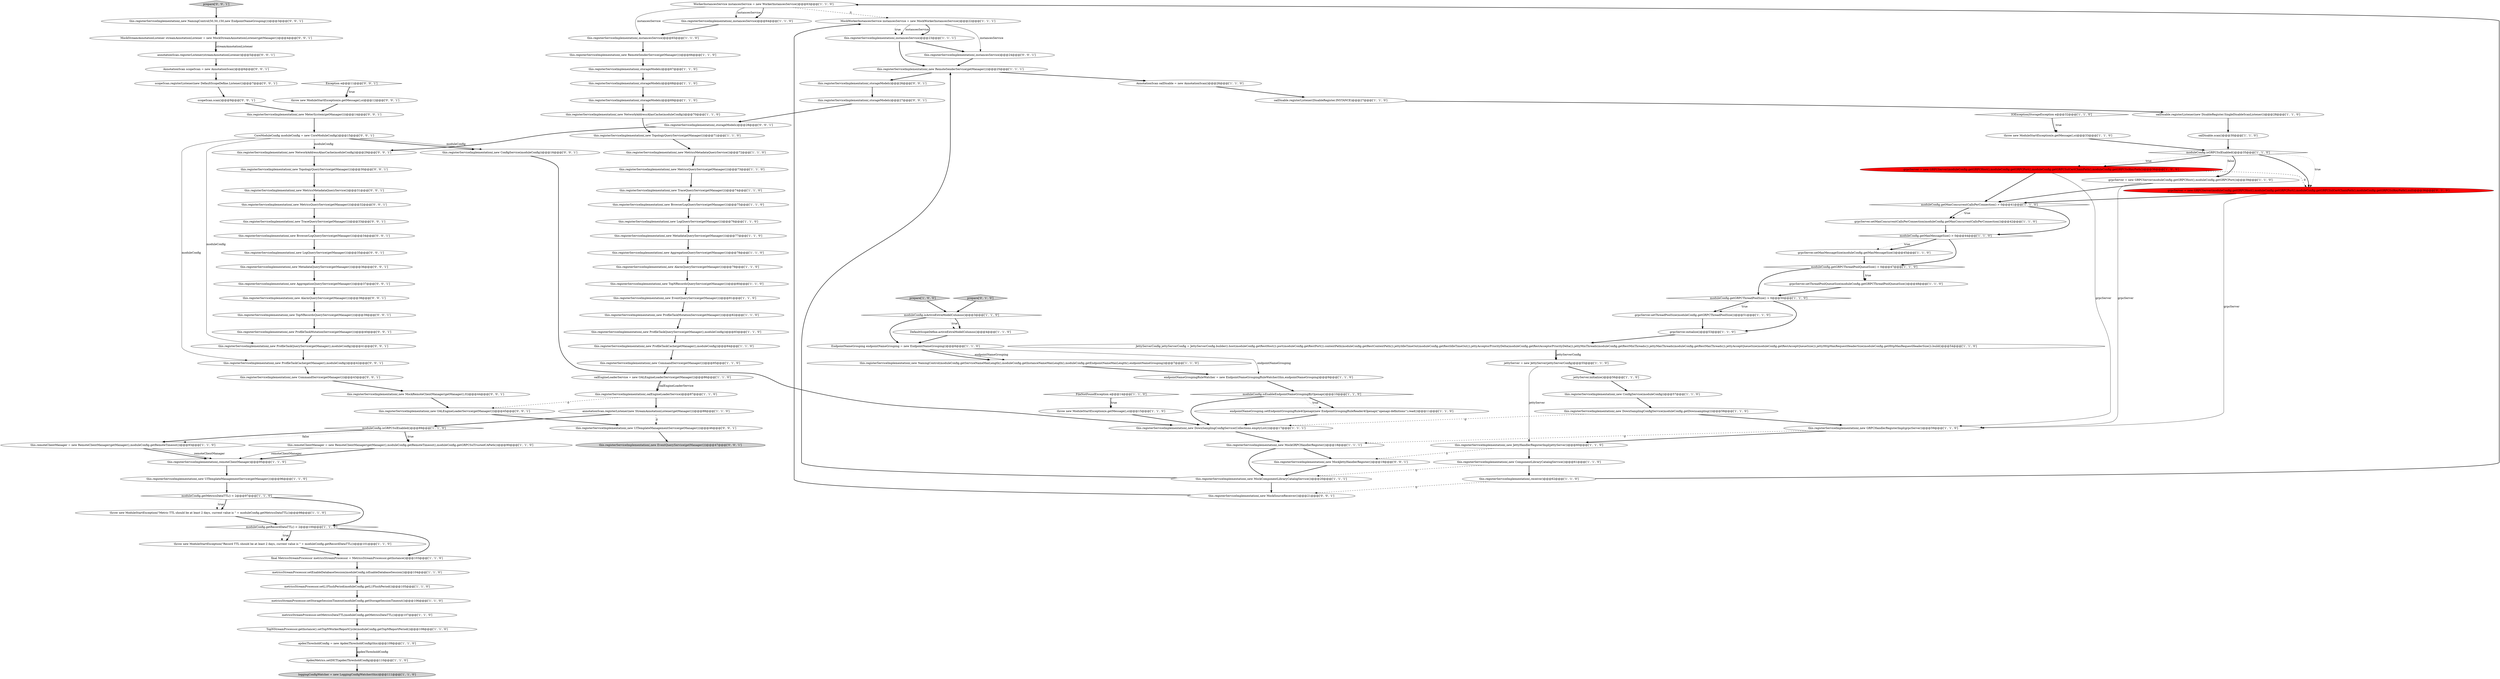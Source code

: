 digraph {
96 [style = filled, label = "this.registerServiceImplementation(,new MetricsMetadataQueryService())@@@31@@@['0', '0', '1']", fillcolor = white, shape = ellipse image = "AAA0AAABBB3BBB"];
31 [style = filled, label = "this.remoteClientManager = new RemoteClientManager(getManager(),moduleConfig.getRemoteTimeout(),moduleConfig.getGRPCSslTrustedCAPath())@@@90@@@['1', '1', '0']", fillcolor = white, shape = ellipse image = "AAA0AAABBB1BBB"];
88 [style = filled, label = "grpcServer = new GRPCServer(moduleConfig.getGRPCHost(),moduleConfig.getGRPCPort(),moduleConfig.getGRPCSslCertChainPath(),moduleConfig.getGRPCSslKeyPath(),null)@@@36@@@['0', '1', '0']", fillcolor = red, shape = ellipse image = "AAA1AAABBB2BBB"];
71 [style = filled, label = "this.registerServiceImplementation(,new GRPCHandlerRegisterImpl(grpcServer))@@@59@@@['1', '1', '0']", fillcolor = white, shape = ellipse image = "AAA0AAABBB1BBB"];
78 [style = filled, label = "endpointNameGroupingRuleWatcher = new EndpointNameGroupingRuleWatcher(this,endpointNameGrouping)@@@9@@@['1', '1', '0']", fillcolor = white, shape = ellipse image = "AAA0AAABBB1BBB"];
98 [style = filled, label = "this.registerServiceImplementation(,new UITemplateManagementService(getManager()))@@@46@@@['0', '0', '1']", fillcolor = white, shape = ellipse image = "AAA0AAABBB3BBB"];
104 [style = filled, label = "this.registerServiceImplementation(,instancesService)@@@24@@@['0', '0', '1']", fillcolor = white, shape = ellipse image = "AAA0AAABBB3BBB"];
72 [style = filled, label = "throw new ModuleStartException(e.getMessage(),e)@@@15@@@['1', '1', '0']", fillcolor = white, shape = ellipse image = "AAA0AAABBB1BBB"];
67 [style = filled, label = "oalEngineLoaderService = new OALEngineLoaderService(getManager())@@@86@@@['1', '1', '0']", fillcolor = white, shape = ellipse image = "AAA0AAABBB1BBB"];
80 [style = filled, label = "this.registerServiceImplementation(,instancesService)@@@23@@@['1', '1', '1']", fillcolor = white, shape = ellipse image = "AAA0AAABBB1BBB"];
86 [style = filled, label = "this.registerServiceImplementation(,new JettyHandlerRegisterImpl(jettyServer))@@@60@@@['1', '1', '0']", fillcolor = white, shape = ellipse image = "AAA0AAABBB1BBB"];
83 [style = filled, label = "jettyServer.initialize()@@@56@@@['1', '1', '0']", fillcolor = white, shape = ellipse image = "AAA0AAABBB1BBB"];
23 [style = filled, label = "IOException|StorageException e@@@32@@@['1', '1', '0']", fillcolor = white, shape = diamond image = "AAA0AAABBB1BBB"];
27 [style = filled, label = "throw new ModuleStartException(\"Record TTL should be at least 2 days, current value is \" + moduleConfig.getRecordDataTTL())@@@101@@@['1', '1', '0']", fillcolor = white, shape = ellipse image = "AAA0AAABBB1BBB"];
20 [style = filled, label = "throw new ModuleStartException(e.getMessage(),e)@@@33@@@['1', '1', '0']", fillcolor = white, shape = ellipse image = "AAA0AAABBB1BBB"];
29 [style = filled, label = "ApdexMetrics.setDICT(apdexThresholdConfig)@@@110@@@['1', '1', '0']", fillcolor = white, shape = ellipse image = "AAA0AAABBB1BBB"];
12 [style = filled, label = "this.registerServiceImplementation(,new AlarmQueryService(getManager()))@@@79@@@['1', '1', '0']", fillcolor = white, shape = ellipse image = "AAA0AAABBB1BBB"];
15 [style = filled, label = "moduleConfig.getRecordDataTTL() < 2@@@100@@@['1', '1', '0']", fillcolor = white, shape = diamond image = "AAA0AAABBB1BBB"];
13 [style = filled, label = "this.registerServiceImplementation(,new ComponentLibraryCatalogService())@@@61@@@['1', '1', '0']", fillcolor = white, shape = ellipse image = "AAA0AAABBB1BBB"];
49 [style = filled, label = "this.registerServiceImplementation(,storageModels)@@@67@@@['1', '1', '0']", fillcolor = white, shape = ellipse image = "AAA0AAABBB1BBB"];
108 [style = filled, label = "this.registerServiceImplementation(,storageModels)@@@28@@@['0', '0', '1']", fillcolor = white, shape = ellipse image = "AAA0AAABBB3BBB"];
50 [style = filled, label = "this.registerServiceImplementation(,new ProfileTaskMutationService(getManager()))@@@82@@@['1', '1', '0']", fillcolor = white, shape = ellipse image = "AAA0AAABBB1BBB"];
2 [style = filled, label = "this.registerServiceImplementation(,new MockComponentLibraryCatalogService())@@@20@@@['1', '1', '1']", fillcolor = white, shape = ellipse image = "AAA0AAABBB1BBB"];
76 [style = filled, label = "DefaultScopeDefine.activeExtraModelColumns()@@@4@@@['1', '1', '0']", fillcolor = white, shape = ellipse image = "AAA0AAABBB1BBB"];
125 [style = filled, label = "this.registerServiceImplementation(,new LogQueryService(getManager()))@@@35@@@['0', '0', '1']", fillcolor = white, shape = ellipse image = "AAA0AAABBB3BBB"];
4 [style = filled, label = "annotationScan.registerListener(new StreamAnnotationListener(getManager()))@@@88@@@['1', '1', '0']", fillcolor = white, shape = ellipse image = "AAA0AAABBB1BBB"];
55 [style = filled, label = "moduleConfig.getMaxMessageSize() > 0@@@44@@@['1', '1', '0']", fillcolor = white, shape = diamond image = "AAA0AAABBB1BBB"];
116 [style = filled, label = "this.registerServiceImplementation(,new MockJettyHandlerRegister())@@@19@@@['0', '0', '1']", fillcolor = white, shape = ellipse image = "AAA0AAABBB3BBB"];
102 [style = filled, label = "CoreModuleConfig moduleConfig = new CoreModuleConfig()@@@15@@@['0', '0', '1']", fillcolor = white, shape = ellipse image = "AAA0AAABBB3BBB"];
112 [style = filled, label = "this.registerServiceImplementation(,new MeterSystem(getManager()))@@@14@@@['0', '0', '1']", fillcolor = white, shape = ellipse image = "AAA0AAABBB3BBB"];
60 [style = filled, label = "metricsStreamProcessor.setStorageSessionTimeout(moduleConfig.getStorageSessionTimeout())@@@106@@@['1', '1', '0']", fillcolor = white, shape = ellipse image = "AAA0AAABBB1BBB"];
93 [style = filled, label = "this.registerServiceImplementation(,new MetadataQueryService(getManager()))@@@36@@@['0', '0', '1']", fillcolor = white, shape = ellipse image = "AAA0AAABBB3BBB"];
35 [style = filled, label = "this.registerServiceImplementation(,instancesService)@@@64@@@['1', '1', '0']", fillcolor = white, shape = ellipse image = "AAA0AAABBB1BBB"];
101 [style = filled, label = "annotationScan.registerListener(streamAnnotationListener)@@@5@@@['0', '0', '1']", fillcolor = white, shape = ellipse image = "AAA0AAABBB3BBB"];
121 [style = filled, label = "this.registerServiceImplementation(,storageModels)@@@26@@@['0', '0', '1']", fillcolor = white, shape = ellipse image = "AAA0AAABBB3BBB"];
16 [style = filled, label = "grpcServer.initialize()@@@53@@@['1', '1', '0']", fillcolor = white, shape = ellipse image = "AAA0AAABBB1BBB"];
118 [style = filled, label = "this.registerServiceImplementation(,new MockSourceReceiver())@@@21@@@['0', '0', '1']", fillcolor = white, shape = ellipse image = "AAA0AAABBB3BBB"];
120 [style = filled, label = "this.registerServiceImplementation(,new NamingControl(50,50,150,new EndpointNameGrouping()))@@@3@@@['0', '0', '1']", fillcolor = white, shape = ellipse image = "AAA0AAABBB3BBB"];
21 [style = filled, label = "metricsStreamProcessor.setEnableDatabaseSession(moduleConfig.isEnableDatabaseSession())@@@104@@@['1', '1', '0']", fillcolor = white, shape = ellipse image = "AAA0AAABBB1BBB"];
41 [style = filled, label = "this.registerServiceImplementation(,new ProfileTaskQueryService(getManager(),moduleConfig))@@@83@@@['1', '1', '0']", fillcolor = white, shape = ellipse image = "AAA0AAABBB1BBB"];
73 [style = filled, label = "oalDisable.registerListener(DisableRegister.INSTANCE)@@@27@@@['1', '1', '0']", fillcolor = white, shape = ellipse image = "AAA0AAABBB1BBB"];
110 [style = filled, label = "this.registerServiceImplementation(,new TraceQueryService(getManager()))@@@33@@@['0', '0', '1']", fillcolor = white, shape = ellipse image = "AAA0AAABBB3BBB"];
39 [style = filled, label = "grpcServer.setThreadPoolQueueSize(moduleConfig.getGRPCThreadPoolQueueSize())@@@48@@@['1', '1', '0']", fillcolor = white, shape = ellipse image = "AAA0AAABBB1BBB"];
106 [style = filled, label = "scopeScan.registerListener(new DefaultScopeDefine.Listener())@@@7@@@['0', '0', '1']", fillcolor = white, shape = ellipse image = "AAA0AAABBB3BBB"];
85 [style = filled, label = "grpcServer = new GRPCServer(moduleConfig.getGRPCHost(),moduleConfig.getGRPCPort(),moduleConfig.getGRPCSslCertChainPath(),moduleConfig.getGRPCSslKeyPath())@@@36@@@['1', '0', '0']", fillcolor = red, shape = ellipse image = "AAA1AAABBB1BBB"];
34 [style = filled, label = "this.registerServiceImplementation(,new TopologyQueryService(getManager()))@@@71@@@['1', '1', '0']", fillcolor = white, shape = ellipse image = "AAA0AAABBB1BBB"];
54 [style = filled, label = "prepare['1', '0', '0']", fillcolor = lightgray, shape = diamond image = "AAA0AAABBB1BBB"];
58 [style = filled, label = "this.registerServiceImplementation(,new MetadataQueryService(getManager()))@@@77@@@['1', '1', '0']", fillcolor = white, shape = ellipse image = "AAA0AAABBB1BBB"];
79 [style = filled, label = "moduleConfig.getGRPCThreadPoolSize() > 0@@@50@@@['1', '1', '0']", fillcolor = white, shape = diamond image = "AAA0AAABBB1BBB"];
61 [style = filled, label = "final MetricsStreamProcessor metricsStreamProcessor = MetricsStreamProcessor.getInstance()@@@103@@@['1', '1', '0']", fillcolor = white, shape = ellipse image = "AAA0AAABBB1BBB"];
66 [style = filled, label = "metricsStreamProcessor.setMetricsDataTTL(moduleConfig.getMetricsDataTTL())@@@107@@@['1', '1', '0']", fillcolor = white, shape = ellipse image = "AAA0AAABBB1BBB"];
97 [style = filled, label = "this.registerServiceImplementation(,new BrowserLogQueryService(getManager()))@@@34@@@['0', '0', '1']", fillcolor = white, shape = ellipse image = "AAA0AAABBB3BBB"];
64 [style = filled, label = "this.registerServiceImplementation(,oalEngineLoaderService)@@@87@@@['1', '1', '0']", fillcolor = white, shape = ellipse image = "AAA0AAABBB1BBB"];
57 [style = filled, label = "this.registerServiceImplementation(,storageModels)@@@69@@@['1', '1', '0']", fillcolor = white, shape = ellipse image = "AAA0AAABBB1BBB"];
63 [style = filled, label = "moduleConfig.isGRPCSslEnabled()@@@89@@@['1', '1', '0']", fillcolor = white, shape = diamond image = "AAA0AAABBB1BBB"];
65 [style = filled, label = "FileNotFoundException e@@@14@@@['1', '1', '0']", fillcolor = white, shape = diamond image = "AAA0AAABBB1BBB"];
100 [style = filled, label = "this.registerServiceImplementation(,new AggregationQueryService(getManager()))@@@37@@@['0', '0', '1']", fillcolor = white, shape = ellipse image = "AAA0AAABBB3BBB"];
19 [style = filled, label = "this.registerServiceImplementation(,new NamingControl(moduleConfig.getServiceNameMaxLength(),moduleConfig.getInstanceNameMaxLength(),moduleConfig.getEndpointNameMaxLength(),endpointNameGrouping))@@@7@@@['1', '1', '0']", fillcolor = white, shape = ellipse image = "AAA0AAABBB1BBB"];
114 [style = filled, label = "this.registerServiceImplementation(,new ProfileTaskCache(getManager(),moduleConfig))@@@42@@@['0', '0', '1']", fillcolor = white, shape = ellipse image = "AAA0AAABBB3BBB"];
37 [style = filled, label = "this.registerServiceImplementation(,new RemoteSenderService(getManager()))@@@66@@@['1', '1', '0']", fillcolor = white, shape = ellipse image = "AAA0AAABBB1BBB"];
70 [style = filled, label = "this.registerServiceImplementation(,new BrowserLogQueryService(getManager()))@@@75@@@['1', '1', '0']", fillcolor = white, shape = ellipse image = "AAA0AAABBB1BBB"];
124 [style = filled, label = "this.registerServiceImplementation(,storageModels)@@@27@@@['0', '0', '1']", fillcolor = white, shape = ellipse image = "AAA0AAABBB3BBB"];
5 [style = filled, label = "this.registerServiceImplementation(,new RemoteSenderService(getManager()))@@@25@@@['1', '1', '1']", fillcolor = white, shape = ellipse image = "AAA0AAABBB1BBB"];
75 [style = filled, label = "this.registerServiceImplementation(,new CommandService(getManager()))@@@85@@@['1', '1', '0']", fillcolor = white, shape = ellipse image = "AAA0AAABBB1BBB"];
95 [style = filled, label = "this.registerServiceImplementation(,new ConfigService(moduleConfig))@@@16@@@['0', '0', '1']", fillcolor = white, shape = ellipse image = "AAA0AAABBB3BBB"];
91 [style = filled, label = "this.registerServiceImplementation(,new TopNRecordsQueryService(getManager()))@@@39@@@['0', '0', '1']", fillcolor = white, shape = ellipse image = "AAA0AAABBB3BBB"];
103 [style = filled, label = "this.registerServiceImplementation(,new EventQueryService(getManager()))@@@47@@@['0', '0', '1']", fillcolor = lightgray, shape = ellipse image = "AAA0AAABBB3BBB"];
30 [style = filled, label = "MockWorkerInstancesService instancesService = new MockWorkerInstancesService()@@@22@@@['1', '1', '1']", fillcolor = white, shape = ellipse image = "AAA0AAABBB1BBB"];
117 [style = filled, label = "this.registerServiceImplementation(,new CommandService(getManager()))@@@43@@@['0', '0', '1']", fillcolor = white, shape = ellipse image = "AAA0AAABBB3BBB"];
22 [style = filled, label = "oalDisable.registerListener(new DisableRegister.SingleDisableScanListener())@@@28@@@['1', '1', '0']", fillcolor = white, shape = ellipse image = "AAA0AAABBB1BBB"];
74 [style = filled, label = "this.registerServiceImplementation(,new LogQueryService(getManager()))@@@76@@@['1', '1', '0']", fillcolor = white, shape = ellipse image = "AAA0AAABBB1BBB"];
24 [style = filled, label = "moduleConfig.getMaxConcurrentCallsPerConnection() > 0@@@41@@@['1', '1', '0']", fillcolor = white, shape = diamond image = "AAA0AAABBB1BBB"];
6 [style = filled, label = "grpcServer.setMaxMessageSize(moduleConfig.getMaxMessageSize())@@@45@@@['1', '1', '0']", fillcolor = white, shape = ellipse image = "AAA0AAABBB1BBB"];
119 [style = filled, label = "this.registerServiceImplementation(,new NetworkAddressAliasCache(moduleConfig))@@@29@@@['0', '0', '1']", fillcolor = white, shape = ellipse image = "AAA0AAABBB3BBB"];
33 [style = filled, label = "this.registerServiceImplementation(,new DownSamplingConfigService(Collections.emptyList()))@@@17@@@['1', '1', '1']", fillcolor = white, shape = ellipse image = "AAA0AAABBB1BBB"];
44 [style = filled, label = "this.registerServiceImplementation(,new DownSamplingConfigService(moduleConfig.getDownsampling()))@@@58@@@['1', '1', '0']", fillcolor = white, shape = ellipse image = "AAA0AAABBB1BBB"];
69 [style = filled, label = "this.registerServiceImplementation(,new AggregationQueryService(getManager()))@@@78@@@['1', '1', '0']", fillcolor = white, shape = ellipse image = "AAA0AAABBB1BBB"];
87 [style = filled, label = "prepare['0', '1', '0']", fillcolor = lightgray, shape = diamond image = "AAA0AAABBB2BBB"];
0 [style = filled, label = "this.registerServiceImplementation(,storageModels)@@@68@@@['1', '1', '0']", fillcolor = white, shape = ellipse image = "AAA0AAABBB1BBB"];
3 [style = filled, label = "endpointNameGrouping.setEndpointGroupingRule4Openapi(new EndpointGroupingRuleReader4Openapi(\"openapi-definitions\").read())@@@11@@@['1', '1', '0']", fillcolor = white, shape = ellipse image = "AAA0AAABBB1BBB"];
25 [style = filled, label = "this.registerServiceImplementation(,new ProfileTaskCache(getManager(),moduleConfig))@@@84@@@['1', '1', '0']", fillcolor = white, shape = ellipse image = "AAA0AAABBB1BBB"];
45 [style = filled, label = "this.registerServiceImplementation(,receiver)@@@62@@@['1', '1', '0']", fillcolor = white, shape = ellipse image = "AAA0AAABBB1BBB"];
115 [style = filled, label = "throw new ModuleStartException(e.getMessage(),e)@@@12@@@['0', '0', '1']", fillcolor = white, shape = ellipse image = "AAA0AAABBB3BBB"];
89 [style = filled, label = "scopeScan.scan()@@@9@@@['0', '0', '1']", fillcolor = white, shape = ellipse image = "AAA0AAABBB3BBB"];
123 [style = filled, label = "this.registerServiceImplementation(,new ProfileTaskQueryService(getManager(),moduleConfig))@@@41@@@['0', '0', '1']", fillcolor = white, shape = ellipse image = "AAA0AAABBB3BBB"];
1 [style = filled, label = "this.registerServiceImplementation(,instancesService)@@@65@@@['1', '1', '0']", fillcolor = white, shape = ellipse image = "AAA0AAABBB1BBB"];
42 [style = filled, label = "moduleConfig.isGRPCSslEnabled()@@@35@@@['1', '1', '0']", fillcolor = white, shape = diamond image = "AAA0AAABBB1BBB"];
82 [style = filled, label = "this.registerServiceImplementation(,new MockGRPCHandlerRegister())@@@18@@@['1', '1', '1']", fillcolor = white, shape = ellipse image = "AAA0AAABBB1BBB"];
53 [style = filled, label = "metricsStreamProcessor.setL1FlushPeriod(moduleConfig.getL1FlushPeriod())@@@105@@@['1', '1', '0']", fillcolor = white, shape = ellipse image = "AAA0AAABBB1BBB"];
40 [style = filled, label = "this.registerServiceImplementation(,new TraceQueryService(getManager()))@@@74@@@['1', '1', '0']", fillcolor = white, shape = ellipse image = "AAA0AAABBB1BBB"];
8 [style = filled, label = "this.registerServiceImplementation(,new ConfigService(moduleConfig))@@@57@@@['1', '1', '0']", fillcolor = white, shape = ellipse image = "AAA0AAABBB1BBB"];
46 [style = filled, label = "grpcServer.setThreadPoolSize(moduleConfig.getGRPCThreadPoolSize())@@@51@@@['1', '1', '0']", fillcolor = white, shape = ellipse image = "AAA0AAABBB1BBB"];
43 [style = filled, label = "moduleConfig.getGRPCThreadPoolQueueSize() > 0@@@47@@@['1', '1', '0']", fillcolor = white, shape = diamond image = "AAA0AAABBB1BBB"];
77 [style = filled, label = "this.registerServiceImplementation(,new TopNRecordsQueryService(getManager()))@@@80@@@['1', '1', '0']", fillcolor = white, shape = ellipse image = "AAA0AAABBB1BBB"];
36 [style = filled, label = "grpcServer.setMaxConcurrentCallsPerConnection(moduleConfig.getMaxConcurrentCallsPerConnection())@@@42@@@['1', '1', '0']", fillcolor = white, shape = ellipse image = "AAA0AAABBB1BBB"];
94 [style = filled, label = "this.registerServiceImplementation(,new MockRemoteClientManager(getManager(),0))@@@44@@@['0', '0', '1']", fillcolor = white, shape = ellipse image = "AAA0AAABBB3BBB"];
47 [style = filled, label = "WorkerInstancesService instancesService = new WorkerInstancesService()@@@63@@@['1', '1', '0']", fillcolor = white, shape = ellipse image = "AAA0AAABBB1BBB"];
48 [style = filled, label = "moduleConfig.isActiveExtraModelColumns()@@@3@@@['1', '1', '0']", fillcolor = white, shape = diamond image = "AAA0AAABBB1BBB"];
122 [style = filled, label = "this.registerServiceImplementation(,new OALEngineLoaderService(getManager()))@@@45@@@['0', '0', '1']", fillcolor = white, shape = ellipse image = "AAA0AAABBB3BBB"];
52 [style = filled, label = "this.registerServiceImplementation(,new UITemplateManagementService(getManager()))@@@96@@@['1', '1', '0']", fillcolor = white, shape = ellipse image = "AAA0AAABBB1BBB"];
81 [style = filled, label = "this.registerServiceImplementation(,new MetricsMetadataQueryService())@@@72@@@['1', '1', '0']", fillcolor = white, shape = ellipse image = "AAA0AAABBB1BBB"];
17 [style = filled, label = "EndpointNameGrouping endpointNameGrouping = new EndpointNameGrouping()@@@6@@@['1', '1', '0']", fillcolor = white, shape = ellipse image = "AAA0AAABBB1BBB"];
28 [style = filled, label = "moduleConfig.isEnableEndpointNameGroupingByOpenapi()@@@10@@@['1', '1', '0']", fillcolor = white, shape = diamond image = "AAA0AAABBB1BBB"];
109 [style = filled, label = "this.registerServiceImplementation(,new ProfileTaskMutationService(getManager()))@@@40@@@['0', '0', '1']", fillcolor = white, shape = ellipse image = "AAA0AAABBB3BBB"];
7 [style = filled, label = "jettyServer = new JettyServer(jettyServerConfig)@@@55@@@['1', '1', '0']", fillcolor = white, shape = ellipse image = "AAA0AAABBB1BBB"];
99 [style = filled, label = "Exception e@@@11@@@['0', '0', '1']", fillcolor = white, shape = diamond image = "AAA0AAABBB3BBB"];
107 [style = filled, label = "this.registerServiceImplementation(,new AlarmQueryService(getManager()))@@@38@@@['0', '0', '1']", fillcolor = white, shape = ellipse image = "AAA0AAABBB3BBB"];
18 [style = filled, label = "oalDisable.scan()@@@30@@@['1', '1', '0']", fillcolor = white, shape = ellipse image = "AAA0AAABBB1BBB"];
90 [style = filled, label = "prepare['0', '0', '1']", fillcolor = lightgray, shape = diamond image = "AAA0AAABBB3BBB"];
105 [style = filled, label = "AnnotationScan scopeScan = new AnnotationScan()@@@6@@@['0', '0', '1']", fillcolor = white, shape = ellipse image = "AAA0AAABBB3BBB"];
68 [style = filled, label = "TopNStreamProcessor.getInstance().setTopNWorkerReportCycle(moduleConfig.getTopNReportPeriod())@@@108@@@['1', '1', '0']", fillcolor = white, shape = ellipse image = "AAA0AAABBB1BBB"];
84 [style = filled, label = "throw new ModuleStartException(\"Metric TTL should be at least 2 days, current value is \" + moduleConfig.getMetricsDataTTL())@@@98@@@['1', '1', '0']", fillcolor = white, shape = ellipse image = "AAA0AAABBB1BBB"];
14 [style = filled, label = "apdexThresholdConfig = new ApdexThresholdConfig(this)@@@109@@@['1', '1', '0']", fillcolor = white, shape = ellipse image = "AAA0AAABBB1BBB"];
113 [style = filled, label = "this.registerServiceImplementation(,new TopologyQueryService(getManager()))@@@30@@@['0', '0', '1']", fillcolor = white, shape = ellipse image = "AAA0AAABBB3BBB"];
10 [style = filled, label = "AnnotationScan oalDisable = new AnnotationScan()@@@26@@@['1', '1', '0']", fillcolor = white, shape = ellipse image = "AAA0AAABBB1BBB"];
9 [style = filled, label = "loggingConfigWatcher = new LoggingConfigWatcher(this)@@@111@@@['1', '1', '0']", fillcolor = lightgray, shape = ellipse image = "AAA0AAABBB1BBB"];
56 [style = filled, label = "JettyServerConfig jettyServerConfig = JettyServerConfig.builder().host(moduleConfig.getRestHost()).port(moduleConfig.getRestPort()).contextPath(moduleConfig.getRestContextPath()).jettyIdleTimeOut(moduleConfig.getRestIdleTimeOut()).jettyAcceptorPriorityDelta(moduleConfig.getRestAcceptorPriorityDelta()).jettyMinThreads(moduleConfig.getRestMinThreads()).jettyMaxThreads(moduleConfig.getRestMaxThreads()).jettyAcceptQueueSize(moduleConfig.getRestAcceptQueueSize()).jettyHttpMaxRequestHeaderSize(moduleConfig.getHttpMaxRequestHeaderSize()).build()@@@54@@@['1', '1', '0']", fillcolor = white, shape = ellipse image = "AAA0AAABBB1BBB"];
92 [style = filled, label = "this.registerServiceImplementation(,new MetricsQueryService(getManager()))@@@32@@@['0', '0', '1']", fillcolor = white, shape = ellipse image = "AAA0AAABBB3BBB"];
51 [style = filled, label = "this.registerServiceImplementation(,new MetricsQueryService(getManager()))@@@73@@@['1', '1', '0']", fillcolor = white, shape = ellipse image = "AAA0AAABBB1BBB"];
111 [style = filled, label = "MockStreamAnnotationListener streamAnnotationListener = new MockStreamAnnotationListener(getManager())@@@4@@@['0', '0', '1']", fillcolor = white, shape = ellipse image = "AAA0AAABBB3BBB"];
26 [style = filled, label = "this.remoteClientManager = new RemoteClientManager(getManager(),moduleConfig.getRemoteTimeout())@@@93@@@['1', '1', '0']", fillcolor = white, shape = ellipse image = "AAA0AAABBB1BBB"];
59 [style = filled, label = "this.registerServiceImplementation(,remoteClientManager)@@@95@@@['1', '1', '0']", fillcolor = white, shape = ellipse image = "AAA0AAABBB1BBB"];
11 [style = filled, label = "grpcServer = new GRPCServer(moduleConfig.getGRPCHost(),moduleConfig.getGRPCPort())@@@39@@@['1', '1', '0']", fillcolor = white, shape = ellipse image = "AAA0AAABBB1BBB"];
32 [style = filled, label = "this.registerServiceImplementation(,new EventQueryService(getManager()))@@@81@@@['1', '1', '0']", fillcolor = white, shape = ellipse image = "AAA0AAABBB1BBB"];
62 [style = filled, label = "moduleConfig.getMetricsDataTTL() < 2@@@97@@@['1', '1', '0']", fillcolor = white, shape = diamond image = "AAA0AAABBB1BBB"];
38 [style = filled, label = "this.registerServiceImplementation(,new NetworkAddressAliasCache(moduleConfig))@@@70@@@['1', '1', '0']", fillcolor = white, shape = ellipse image = "AAA0AAABBB1BBB"];
44->71 [style = bold, label=""];
6->43 [style = bold, label=""];
86->116 [style = dashed, label="0"];
44->33 [style = dashed, label="0"];
71->82 [style = dashed, label="0"];
122->98 [style = bold, label=""];
37->49 [style = bold, label=""];
4->63 [style = bold, label=""];
15->61 [style = bold, label=""];
101->105 [style = bold, label=""];
19->78 [style = bold, label=""];
11->71 [style = solid, label="grpcServer"];
107->91 [style = bold, label=""];
99->115 [style = bold, label=""];
47->30 [style = dashed, label="0"];
62->84 [style = dotted, label="true"];
49->0 [style = bold, label=""];
85->88 [style = dashed, label="0"];
48->76 [style = dotted, label="true"];
95->33 [style = bold, label=""];
8->44 [style = bold, label=""];
116->2 [style = bold, label=""];
76->17 [style = bold, label=""];
100->107 [style = bold, label=""];
36->55 [style = bold, label=""];
72->33 [style = bold, label=""];
102->123 [style = solid, label="moduleConfig"];
108->119 [style = bold, label=""];
71->86 [style = bold, label=""];
63->31 [style = bold, label=""];
7->86 [style = solid, label="jettyServer"];
13->45 [style = bold, label=""];
57->38 [style = bold, label=""];
104->5 [style = bold, label=""];
25->75 [style = bold, label=""];
120->111 [style = bold, label=""];
28->3 [style = bold, label=""];
56->7 [style = bold, label=""];
79->46 [style = bold, label=""];
70->74 [style = bold, label=""];
85->24 [style = bold, label=""];
53->60 [style = bold, label=""];
105->106 [style = bold, label=""];
42->11 [style = dotted, label="false"];
102->95 [style = bold, label=""];
69->12 [style = bold, label=""];
60->66 [style = bold, label=""];
31->59 [style = solid, label="remoteClientManager"];
5->10 [style = bold, label=""];
68->14 [style = bold, label=""];
2->118 [style = bold, label=""];
118->30 [style = bold, label=""];
67->64 [style = bold, label=""];
30->80 [style = dotted, label="true"];
16->56 [style = bold, label=""];
21->53 [style = bold, label=""];
24->55 [style = bold, label=""];
81->51 [style = bold, label=""];
63->26 [style = dotted, label="false"];
3->33 [style = bold, label=""];
99->115 [style = dotted, label="true"];
48->17 [style = bold, label=""];
33->82 [style = bold, label=""];
15->27 [style = dotted, label="true"];
45->118 [style = dashed, label="0"];
65->72 [style = dotted, label="true"];
64->122 [style = dashed, label="0"];
22->18 [style = bold, label=""];
92->110 [style = bold, label=""];
7->83 [style = bold, label=""];
65->72 [style = bold, label=""];
13->2 [style = dashed, label="0"];
124->108 [style = bold, label=""];
121->124 [style = bold, label=""];
39->79 [style = bold, label=""];
42->85 [style = dotted, label="true"];
77->32 [style = bold, label=""];
52->62 [style = bold, label=""];
111->101 [style = bold, label=""];
96->92 [style = bold, label=""];
50->41 [style = bold, label=""];
89->112 [style = bold, label=""];
87->48 [style = bold, label=""];
4->98 [style = dashed, label="0"];
32->50 [style = bold, label=""];
0->57 [style = bold, label=""];
47->35 [style = solid, label="instancesService"];
23->20 [style = bold, label=""];
42->85 [style = bold, label=""];
46->16 [style = bold, label=""];
31->59 [style = bold, label=""];
28->3 [style = dotted, label="true"];
63->26 [style = bold, label=""];
63->31 [style = dotted, label="true"];
48->76 [style = bold, label=""];
61->21 [style = bold, label=""];
42->88 [style = dotted, label="true"];
11->24 [style = bold, label=""];
98->103 [style = bold, label=""];
82->2 [style = bold, label=""];
51->40 [style = bold, label=""];
62->84 [style = bold, label=""];
23->20 [style = dotted, label="true"];
67->64 [style = solid, label="oalEngineLoaderService"];
35->1 [style = bold, label=""];
80->5 [style = bold, label=""];
110->97 [style = bold, label=""];
94->122 [style = bold, label=""];
42->11 [style = bold, label=""];
88->71 [style = solid, label="grpcServer"];
102->95 [style = solid, label="moduleConfig"];
78->28 [style = bold, label=""];
38->34 [style = bold, label=""];
14->29 [style = bold, label=""];
88->24 [style = bold, label=""];
20->42 [style = bold, label=""];
55->6 [style = bold, label=""];
55->43 [style = bold, label=""];
80->104 [style = bold, label=""];
117->94 [style = bold, label=""];
115->112 [style = bold, label=""];
90->120 [style = bold, label=""];
111->101 [style = solid, label="streamAnnotationListener"];
62->15 [style = bold, label=""];
64->4 [style = bold, label=""];
26->59 [style = bold, label=""];
24->36 [style = dotted, label="true"];
43->39 [style = bold, label=""];
5->121 [style = bold, label=""];
55->6 [style = dotted, label="true"];
74->58 [style = bold, label=""];
1->37 [style = bold, label=""];
2->5 [style = bold, label=""];
75->67 [style = bold, label=""];
30->104 [style = solid, label="instancesService"];
10->73 [style = bold, label=""];
40->70 [style = bold, label=""];
79->16 [style = bold, label=""];
106->89 [style = bold, label=""];
125->93 [style = bold, label=""];
17->78 [style = solid, label="endpointNameGrouping"];
17->19 [style = solid, label="endpointNameGrouping"];
27->61 [style = bold, label=""];
30->80 [style = solid, label="instancesService"];
93->100 [style = bold, label=""];
29->9 [style = bold, label=""];
66->68 [style = bold, label=""];
59->52 [style = bold, label=""];
30->80 [style = bold, label=""];
97->125 [style = bold, label=""];
109->123 [style = bold, label=""];
54->48 [style = bold, label=""];
114->117 [style = bold, label=""];
85->71 [style = solid, label="grpcServer"];
79->46 [style = dotted, label="true"];
47->35 [style = bold, label=""];
84->15 [style = bold, label=""];
73->22 [style = bold, label=""];
112->102 [style = bold, label=""];
17->19 [style = bold, label=""];
56->7 [style = solid, label="jettyServerConfig"];
58->69 [style = bold, label=""];
119->113 [style = bold, label=""];
34->81 [style = bold, label=""];
24->36 [style = bold, label=""];
43->79 [style = bold, label=""];
83->8 [style = bold, label=""];
28->33 [style = bold, label=""];
47->1 [style = solid, label="instancesService"];
26->59 [style = solid, label="remoteClientManager"];
82->116 [style = bold, label=""];
102->119 [style = solid, label="moduleConfig"];
45->47 [style = bold, label=""];
42->88 [style = bold, label=""];
102->114 [style = solid, label="moduleConfig"];
86->13 [style = bold, label=""];
41->25 [style = bold, label=""];
91->109 [style = bold, label=""];
15->27 [style = bold, label=""];
12->77 [style = bold, label=""];
113->96 [style = bold, label=""];
123->114 [style = bold, label=""];
14->29 [style = solid, label="apdexThresholdConfig"];
43->39 [style = dotted, label="true"];
18->42 [style = bold, label=""];
}
